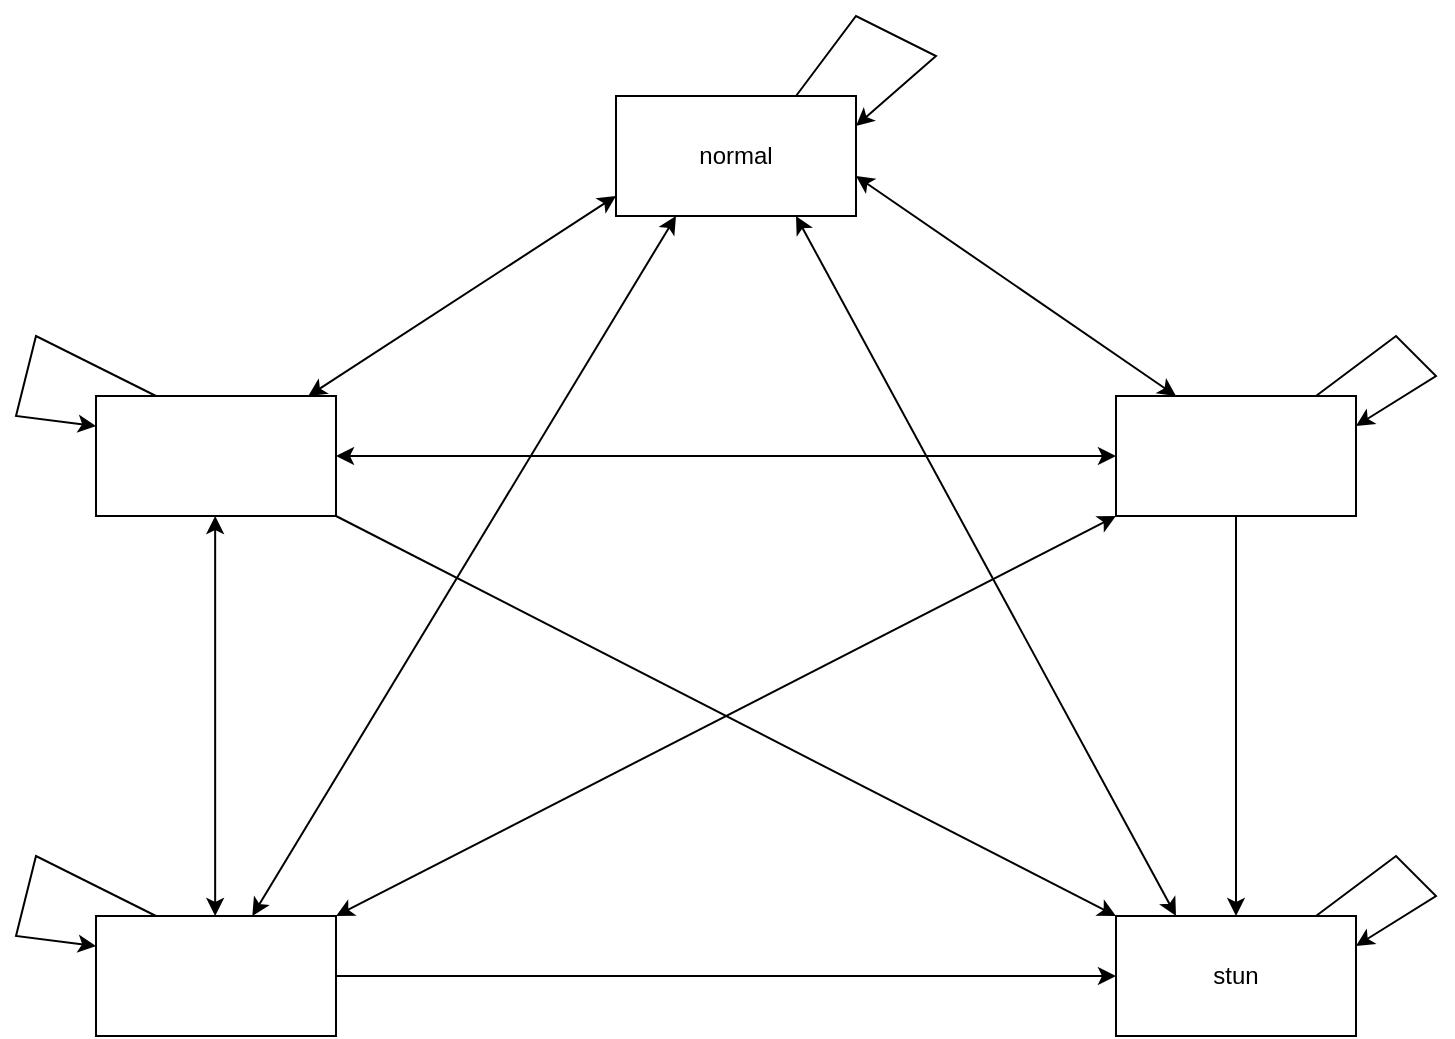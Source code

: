 <mxfile version="26.0.16" pages="3">
  <diagram name="InsectStrategy" id="JbB-UlJMm2CgzZb3fBbJ">
    <mxGraphModel dx="915" dy="683" grid="1" gridSize="10" guides="1" tooltips="1" connect="1" arrows="1" fold="1" page="1" pageScale="1" pageWidth="850" pageHeight="1100" math="0" shadow="0">
      <root>
        <mxCell id="0" />
        <mxCell id="1" parent="0" />
        <mxCell id="LxVxlcD0zNG8xs--chTV-1" value="normal" style="rounded=0;whiteSpace=wrap;html=1;" vertex="1" parent="1">
          <mxGeometry x="330" y="100" width="120" height="60" as="geometry" />
        </mxCell>
        <mxCell id="LxVxlcD0zNG8xs--chTV-2" value="" style="rounded=0;whiteSpace=wrap;html=1;" vertex="1" parent="1">
          <mxGeometry x="70" y="250" width="120" height="60" as="geometry" />
        </mxCell>
        <mxCell id="LxVxlcD0zNG8xs--chTV-3" value="" style="rounded=0;whiteSpace=wrap;html=1;" vertex="1" parent="1">
          <mxGeometry x="580" y="250" width="120" height="60" as="geometry" />
        </mxCell>
        <mxCell id="LxVxlcD0zNG8xs--chTV-4" value="" style="rounded=0;whiteSpace=wrap;html=1;" vertex="1" parent="1">
          <mxGeometry x="70" y="510" width="120" height="60" as="geometry" />
        </mxCell>
        <mxCell id="LxVxlcD0zNG8xs--chTV-5" value="stun" style="rounded=0;whiteSpace=wrap;html=1;" vertex="1" parent="1">
          <mxGeometry x="580" y="510" width="120" height="60" as="geometry" />
        </mxCell>
        <mxCell id="LxVxlcD0zNG8xs--chTV-10" value="" style="endArrow=classic;startArrow=classic;html=1;rounded=0;" edge="1" parent="1" source="LxVxlcD0zNG8xs--chTV-2">
          <mxGeometry width="50" height="50" relative="1" as="geometry">
            <mxPoint x="280" y="200" as="sourcePoint" />
            <mxPoint x="330" y="150" as="targetPoint" />
          </mxGeometry>
        </mxCell>
        <mxCell id="LxVxlcD0zNG8xs--chTV-11" value="" style="endArrow=classic;startArrow=classic;html=1;rounded=0;entryX=0.25;entryY=0;entryDx=0;entryDy=0;" edge="1" parent="1" target="LxVxlcD0zNG8xs--chTV-3">
          <mxGeometry width="50" height="50" relative="1" as="geometry">
            <mxPoint x="450" y="140" as="sourcePoint" />
            <mxPoint x="500" y="90" as="targetPoint" />
          </mxGeometry>
        </mxCell>
        <mxCell id="LxVxlcD0zNG8xs--chTV-12" value="" style="endArrow=classic;startArrow=classic;html=1;rounded=0;" edge="1" parent="1" source="LxVxlcD0zNG8xs--chTV-4">
          <mxGeometry width="50" height="50" relative="1" as="geometry">
            <mxPoint x="310" y="210" as="sourcePoint" />
            <mxPoint x="360" y="160" as="targetPoint" />
          </mxGeometry>
        </mxCell>
        <mxCell id="LxVxlcD0zNG8xs--chTV-13" value="" style="endArrow=classic;startArrow=classic;html=1;rounded=0;entryX=0.25;entryY=0;entryDx=0;entryDy=0;" edge="1" parent="1" target="LxVxlcD0zNG8xs--chTV-5">
          <mxGeometry width="50" height="50" relative="1" as="geometry">
            <mxPoint x="420" y="160" as="sourcePoint" />
            <mxPoint x="470" y="110" as="targetPoint" />
          </mxGeometry>
        </mxCell>
        <mxCell id="LxVxlcD0zNG8xs--chTV-14" value="" style="endArrow=classic;startArrow=classic;html=1;rounded=0;" edge="1" parent="1">
          <mxGeometry width="50" height="50" relative="1" as="geometry">
            <mxPoint x="129.58" y="510" as="sourcePoint" />
            <mxPoint x="129.58" y="310" as="targetPoint" />
          </mxGeometry>
        </mxCell>
        <mxCell id="LxVxlcD0zNG8xs--chTV-15" value="" style="endArrow=classic;startArrow=classic;html=1;rounded=0;entryX=0;entryY=0.5;entryDx=0;entryDy=0;" edge="1" parent="1" target="LxVxlcD0zNG8xs--chTV-3">
          <mxGeometry width="50" height="50" relative="1" as="geometry">
            <mxPoint x="190" y="280" as="sourcePoint" />
            <mxPoint x="240" y="230" as="targetPoint" />
          </mxGeometry>
        </mxCell>
        <mxCell id="LxVxlcD0zNG8xs--chTV-18" value="" style="endArrow=classic;startArrow=classic;html=1;rounded=0;entryX=0;entryY=1;entryDx=0;entryDy=0;" edge="1" parent="1" target="LxVxlcD0zNG8xs--chTV-3">
          <mxGeometry width="50" height="50" relative="1" as="geometry">
            <mxPoint x="190" y="510" as="sourcePoint" />
            <mxPoint x="240" y="460" as="targetPoint" />
          </mxGeometry>
        </mxCell>
        <mxCell id="LxVxlcD0zNG8xs--chTV-20" value="" style="endArrow=classic;html=1;rounded=0;entryX=0;entryY=0.25;entryDx=0;entryDy=0;" edge="1" parent="1" target="LxVxlcD0zNG8xs--chTV-2">
          <mxGeometry width="50" height="50" relative="1" as="geometry">
            <mxPoint x="100" y="250" as="sourcePoint" />
            <mxPoint x="70" y="190" as="targetPoint" />
            <Array as="points">
              <mxPoint x="40" y="220" />
              <mxPoint x="30" y="260" />
            </Array>
          </mxGeometry>
        </mxCell>
        <mxCell id="LxVxlcD0zNG8xs--chTV-21" value="" style="endArrow=classic;html=1;rounded=0;entryX=0;entryY=0.25;entryDx=0;entryDy=0;" edge="1" parent="1">
          <mxGeometry width="50" height="50" relative="1" as="geometry">
            <mxPoint x="100" y="510" as="sourcePoint" />
            <mxPoint x="70" y="525" as="targetPoint" />
            <Array as="points">
              <mxPoint x="40" y="480" />
              <mxPoint x="30" y="520" />
            </Array>
          </mxGeometry>
        </mxCell>
        <mxCell id="LxVxlcD0zNG8xs--chTV-22" value="" style="endArrow=classic;html=1;rounded=0;entryX=1;entryY=0.25;entryDx=0;entryDy=0;" edge="1" parent="1" target="LxVxlcD0zNG8xs--chTV-5">
          <mxGeometry width="50" height="50" relative="1" as="geometry">
            <mxPoint x="680" y="510" as="sourcePoint" />
            <mxPoint x="650" y="525" as="targetPoint" />
            <Array as="points">
              <mxPoint x="720" y="480" />
              <mxPoint x="740" y="500" />
            </Array>
          </mxGeometry>
        </mxCell>
        <mxCell id="LxVxlcD0zNG8xs--chTV-23" value="" style="endArrow=classic;html=1;rounded=0;entryX=1;entryY=0.25;entryDx=0;entryDy=0;" edge="1" parent="1">
          <mxGeometry width="50" height="50" relative="1" as="geometry">
            <mxPoint x="680" y="250" as="sourcePoint" />
            <mxPoint x="700" y="265" as="targetPoint" />
            <Array as="points">
              <mxPoint x="720" y="220" />
              <mxPoint x="740" y="240" />
            </Array>
          </mxGeometry>
        </mxCell>
        <mxCell id="LxVxlcD0zNG8xs--chTV-24" value="" style="endArrow=classic;html=1;rounded=0;entryX=1;entryY=0.25;entryDx=0;entryDy=0;" edge="1" parent="1" target="LxVxlcD0zNG8xs--chTV-1">
          <mxGeometry width="50" height="50" relative="1" as="geometry">
            <mxPoint x="420" y="100" as="sourcePoint" />
            <mxPoint x="470" y="50" as="targetPoint" />
            <Array as="points">
              <mxPoint x="450" y="60" />
              <mxPoint x="490" y="80" />
            </Array>
          </mxGeometry>
        </mxCell>
        <mxCell id="LxVxlcD0zNG8xs--chTV-25" value="" style="endArrow=classic;html=1;rounded=0;entryX=0.5;entryY=0;entryDx=0;entryDy=0;" edge="1" parent="1" target="LxVxlcD0zNG8xs--chTV-5">
          <mxGeometry width="50" height="50" relative="1" as="geometry">
            <mxPoint x="640" y="310" as="sourcePoint" />
            <mxPoint x="690" y="260" as="targetPoint" />
          </mxGeometry>
        </mxCell>
        <mxCell id="LxVxlcD0zNG8xs--chTV-26" value="" style="endArrow=classic;html=1;rounded=0;entryX=0;entryY=0;entryDx=0;entryDy=0;" edge="1" parent="1" target="LxVxlcD0zNG8xs--chTV-5">
          <mxGeometry width="50" height="50" relative="1" as="geometry">
            <mxPoint x="190" y="310" as="sourcePoint" />
            <mxPoint x="240" y="260" as="targetPoint" />
          </mxGeometry>
        </mxCell>
        <mxCell id="LxVxlcD0zNG8xs--chTV-27" value="" style="endArrow=classic;html=1;rounded=0;" edge="1" parent="1" target="LxVxlcD0zNG8xs--chTV-5">
          <mxGeometry width="50" height="50" relative="1" as="geometry">
            <mxPoint x="190" y="540" as="sourcePoint" />
            <mxPoint x="240" y="490" as="targetPoint" />
          </mxGeometry>
        </mxCell>
      </root>
    </mxGraphModel>
  </diagram>
  <diagram name="MushroomBody" id="Nm6inQDwsfgwe519ODsm">
    <mxGraphModel dx="1098" dy="820" grid="1" gridSize="10" guides="1" tooltips="1" connect="1" arrows="1" fold="1" page="1" pageScale="1" pageWidth="827" pageHeight="1169" math="0" shadow="0">
      <root>
        <mxCell id="5MTya6ODHF-yQzOz-65x-0" />
        <mxCell id="5MTya6ODHF-yQzOz-65x-1" parent="5MTya6ODHF-yQzOz-65x-0" />
        <mxCell id="5MTya6ODHF-yQzOz-65x-2" value="nincs spórája" style="rounded=0;whiteSpace=wrap;html=1;" vertex="1" parent="5MTya6ODHF-yQzOz-65x-1">
          <mxGeometry x="160" y="240" width="120" height="60" as="geometry" />
        </mxCell>
        <mxCell id="5MTya6ODHF-yQzOz-65x-3" value="van spórája" style="rounded=0;whiteSpace=wrap;html=1;" vertex="1" parent="5MTya6ODHF-yQzOz-65x-1">
          <mxGeometry x="450" y="240" width="120" height="60" as="geometry" />
        </mxCell>
        <mxCell id="5MTya6ODHF-yQzOz-65x-4" value="" style="endArrow=classic;html=1;rounded=0;entryX=-0.017;entryY=0.65;entryDx=0;entryDy=0;entryPerimeter=0;" edge="1" parent="5MTya6ODHF-yQzOz-65x-1" target="5MTya6ODHF-yQzOz-65x-3">
          <mxGeometry width="50" height="50" relative="1" as="geometry">
            <mxPoint x="280" y="280" as="sourcePoint" />
            <mxPoint x="330" y="230" as="targetPoint" />
          </mxGeometry>
        </mxCell>
        <mxCell id="5MTya6ODHF-yQzOz-65x-5" value="termel egyet" style="edgeLabel;html=1;align=center;verticalAlign=middle;resizable=0;points=[];" vertex="1" connectable="0" parent="5MTya6ODHF-yQzOz-65x-4">
          <mxGeometry x="0.202" y="-5" relative="1" as="geometry">
            <mxPoint x="-21" y="-14" as="offset" />
          </mxGeometry>
        </mxCell>
        <mxCell id="5MTya6ODHF-yQzOz-65x-6" value="" style="endArrow=classic;html=1;rounded=0;entryX=1;entryY=0.5;entryDx=0;entryDy=0;" edge="1" parent="5MTya6ODHF-yQzOz-65x-1" target="5MTya6ODHF-yQzOz-65x-3">
          <mxGeometry width="50" height="50" relative="1" as="geometry">
            <mxPoint x="520" y="240" as="sourcePoint" />
            <mxPoint x="570" y="190" as="targetPoint" />
            <Array as="points">
              <mxPoint x="610" y="210" />
            </Array>
          </mxGeometry>
        </mxCell>
        <mxCell id="5MTya6ODHF-yQzOz-65x-7" value="termel" style="text;html=1;align=center;verticalAlign=middle;resizable=0;points=[];autosize=1;strokeColor=none;fillColor=none;" vertex="1" parent="5MTya6ODHF-yQzOz-65x-1">
          <mxGeometry x="600" y="210" width="60" height="30" as="geometry" />
        </mxCell>
        <mxCell id="5MTya6ODHF-yQzOz-65x-8" value="" style="endArrow=classic;html=1;rounded=0;entryX=0.5;entryY=1;entryDx=0;entryDy=0;" edge="1" parent="5MTya6ODHF-yQzOz-65x-1" target="5MTya6ODHF-yQzOz-65x-2">
          <mxGeometry width="50" height="50" relative="1" as="geometry">
            <mxPoint x="510" y="300" as="sourcePoint" />
            <mxPoint x="560" y="250" as="targetPoint" />
            <Array as="points">
              <mxPoint x="360" y="360" />
            </Array>
          </mxGeometry>
        </mxCell>
        <mxCell id="5MTya6ODHF-yQzOz-65x-9" value="kilövi a spóráit" style="text;html=1;align=center;verticalAlign=middle;resizable=0;points=[];autosize=1;strokeColor=none;fillColor=none;" vertex="1" parent="5MTya6ODHF-yQzOz-65x-1">
          <mxGeometry x="310" y="358" width="100" height="30" as="geometry" />
        </mxCell>
        <mxCell id="iJD_s3VbbZExDa9LntJM-1" value="" style="swimlane;startSize=0;" vertex="1" parent="5MTya6ODHF-yQzOz-65x-1">
          <mxGeometry x="130" y="180" width="530" height="230" as="geometry" />
        </mxCell>
        <mxCell id="iJD_s3VbbZExDa9LntJM-2" value="inaktiv" style="rounded=0;whiteSpace=wrap;html=1;" vertex="1" parent="5MTya6ODHF-yQzOz-65x-1">
          <mxGeometry x="720" y="240" width="120" height="60" as="geometry" />
        </mxCell>
        <mxCell id="iJD_s3VbbZExDa9LntJM-3" value="aktiv" style="text;strokeColor=none;align=center;fillColor=none;html=1;verticalAlign=middle;whiteSpace=wrap;rounded=0;" vertex="1" parent="5MTya6ODHF-yQzOz-65x-1">
          <mxGeometry x="340" y="150" width="60" height="30" as="geometry" />
        </mxCell>
        <mxCell id="iJD_s3VbbZExDa9LntJM-4" value="" style="endArrow=classic;html=1;rounded=0;entryX=-0.008;entryY=0.617;entryDx=0;entryDy=0;entryPerimeter=0;" edge="1" parent="5MTya6ODHF-yQzOz-65x-1" target="iJD_s3VbbZExDa9LntJM-2">
          <mxGeometry width="50" height="50" relative="1" as="geometry">
            <mxPoint x="660" y="280" as="sourcePoint" />
            <mxPoint x="710" y="230" as="targetPoint" />
          </mxGeometry>
        </mxCell>
        <mxCell id="iJD_s3VbbZExDa9LntJM-5" value="n-szer&lt;div&gt;kilött&lt;/div&gt;" style="text;html=1;align=center;verticalAlign=middle;resizable=0;points=[];autosize=1;strokeColor=none;fillColor=none;" vertex="1" parent="5MTya6ODHF-yQzOz-65x-1">
          <mxGeometry x="660" y="260" width="60" height="40" as="geometry" />
        </mxCell>
      </root>
    </mxGraphModel>
  </diagram>
  <diagram id="WDCAWpUDD_Tpnkphdl7p" name="AridTecton (?)">
    <mxGraphModel dx="1098" dy="820" grid="1" gridSize="10" guides="1" tooltips="1" connect="1" arrows="1" fold="1" page="1" pageScale="1" pageWidth="850" pageHeight="1100" math="0" shadow="0">
      <root>
        <mxCell id="0" />
        <mxCell id="1" parent="0" />
        <mxCell id="0i7GracJImH83EFJ9URM-1" value="üres" style="rounded=0;whiteSpace=wrap;html=1;" vertex="1" parent="1">
          <mxGeometry x="160" y="240" width="120" height="60" as="geometry" />
        </mxCell>
        <mxCell id="0i7GracJImH83EFJ9URM-2" value="van rajta" style="rounded=0;whiteSpace=wrap;html=1;" vertex="1" parent="1">
          <mxGeometry x="450" y="240" width="120" height="60" as="geometry" />
        </mxCell>
        <mxCell id="0i7GracJImH83EFJ9URM-3" value="" style="endArrow=classic;html=1;rounded=0;entryX=-0.017;entryY=0.65;entryDx=0;entryDy=0;entryPerimeter=0;" edge="1" parent="1" target="0i7GracJImH83EFJ9URM-2">
          <mxGeometry width="50" height="50" relative="1" as="geometry">
            <mxPoint x="280" y="280" as="sourcePoint" />
            <mxPoint x="330" y="230" as="targetPoint" />
          </mxGeometry>
        </mxCell>
        <mxCell id="0i7GracJImH83EFJ9URM-4" value="ránő" style="edgeLabel;html=1;align=center;verticalAlign=middle;resizable=0;points=[];" vertex="1" connectable="0" parent="0i7GracJImH83EFJ9URM-3">
          <mxGeometry x="0.202" y="-5" relative="1" as="geometry">
            <mxPoint x="-21" y="-14" as="offset" />
          </mxGeometry>
        </mxCell>
        <mxCell id="0i7GracJImH83EFJ9URM-5" value="" style="endArrow=classic;html=1;rounded=0;entryX=1;entryY=0.5;entryDx=0;entryDy=0;" edge="1" parent="1" target="0i7GracJImH83EFJ9URM-2">
          <mxGeometry width="50" height="50" relative="1" as="geometry">
            <mxPoint x="520" y="240" as="sourcePoint" />
            <mxPoint x="570" y="190" as="targetPoint" />
            <Array as="points">
              <mxPoint x="610" y="210" />
            </Array>
          </mxGeometry>
        </mxCell>
        <mxCell id="0i7GracJImH83EFJ9URM-6" value="countdown amig nem 0" style="text;html=1;align=center;verticalAlign=middle;resizable=0;points=[];autosize=1;strokeColor=none;fillColor=none;" vertex="1" parent="1">
          <mxGeometry x="590" y="230" width="150" height="30" as="geometry" />
        </mxCell>
        <mxCell id="0i7GracJImH83EFJ9URM-7" value="" style="endArrow=classic;html=1;rounded=0;entryX=0.5;entryY=1;entryDx=0;entryDy=0;" edge="1" parent="1" target="0i7GracJImH83EFJ9URM-1">
          <mxGeometry width="50" height="50" relative="1" as="geometry">
            <mxPoint x="510" y="300" as="sourcePoint" />
            <mxPoint x="560" y="250" as="targetPoint" />
            <Array as="points">
              <mxPoint x="360" y="360" />
            </Array>
          </mxGeometry>
        </mxCell>
        <mxCell id="0i7GracJImH83EFJ9URM-8" value="ha 0 a countdown" style="text;html=1;align=center;verticalAlign=middle;resizable=0;points=[];autosize=1;strokeColor=none;fillColor=none;" vertex="1" parent="1">
          <mxGeometry x="300" y="358" width="120" height="30" as="geometry" />
        </mxCell>
      </root>
    </mxGraphModel>
  </diagram>
</mxfile>
